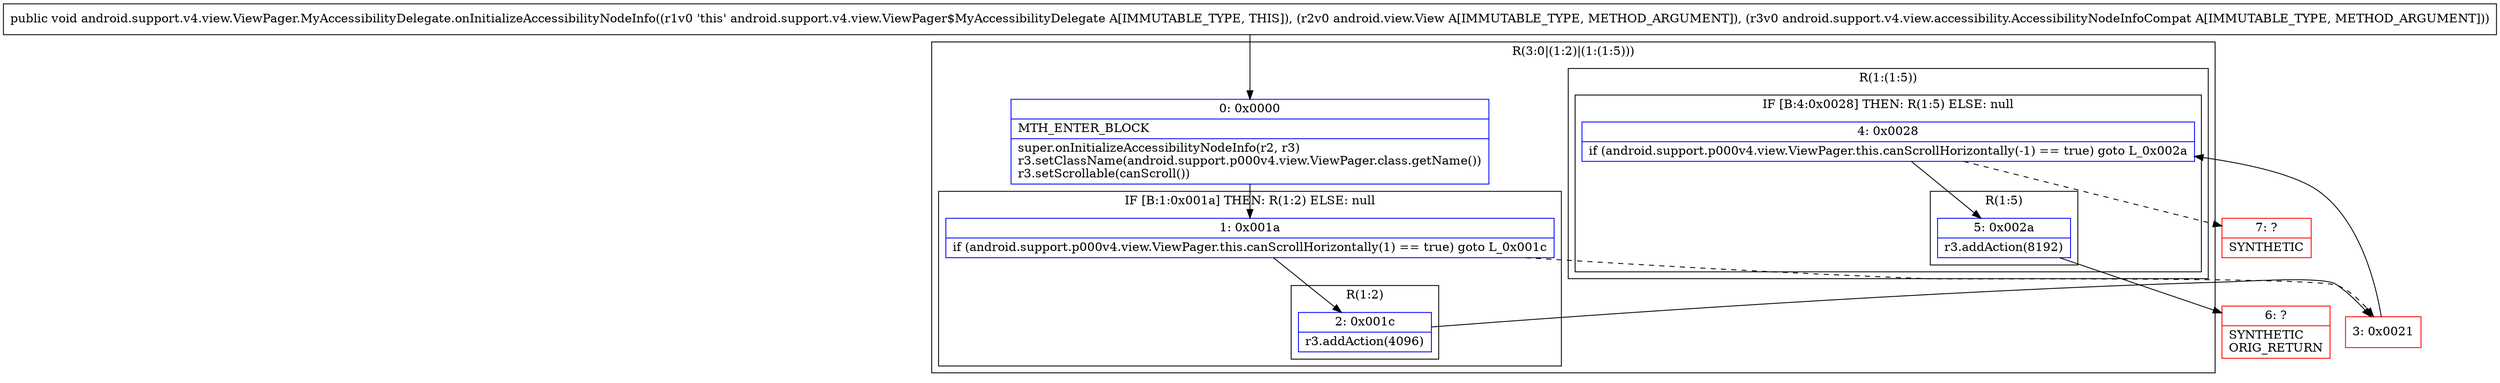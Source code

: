 digraph "CFG forandroid.support.v4.view.ViewPager.MyAccessibilityDelegate.onInitializeAccessibilityNodeInfo(Landroid\/view\/View;Landroid\/support\/v4\/view\/accessibility\/AccessibilityNodeInfoCompat;)V" {
subgraph cluster_Region_1036228032 {
label = "R(3:0|(1:2)|(1:(1:5)))";
node [shape=record,color=blue];
Node_0 [shape=record,label="{0\:\ 0x0000|MTH_ENTER_BLOCK\l|super.onInitializeAccessibilityNodeInfo(r2, r3)\lr3.setClassName(android.support.p000v4.view.ViewPager.class.getName())\lr3.setScrollable(canScroll())\l}"];
subgraph cluster_IfRegion_1157793899 {
label = "IF [B:1:0x001a] THEN: R(1:2) ELSE: null";
node [shape=record,color=blue];
Node_1 [shape=record,label="{1\:\ 0x001a|if (android.support.p000v4.view.ViewPager.this.canScrollHorizontally(1) == true) goto L_0x001c\l}"];
subgraph cluster_Region_207027417 {
label = "R(1:2)";
node [shape=record,color=blue];
Node_2 [shape=record,label="{2\:\ 0x001c|r3.addAction(4096)\l}"];
}
}
subgraph cluster_Region_1093964694 {
label = "R(1:(1:5))";
node [shape=record,color=blue];
subgraph cluster_IfRegion_1626891237 {
label = "IF [B:4:0x0028] THEN: R(1:5) ELSE: null";
node [shape=record,color=blue];
Node_4 [shape=record,label="{4\:\ 0x0028|if (android.support.p000v4.view.ViewPager.this.canScrollHorizontally(\-1) == true) goto L_0x002a\l}"];
subgraph cluster_Region_828960321 {
label = "R(1:5)";
node [shape=record,color=blue];
Node_5 [shape=record,label="{5\:\ 0x002a|r3.addAction(8192)\l}"];
}
}
}
}
Node_3 [shape=record,color=red,label="{3\:\ 0x0021}"];
Node_6 [shape=record,color=red,label="{6\:\ ?|SYNTHETIC\lORIG_RETURN\l}"];
Node_7 [shape=record,color=red,label="{7\:\ ?|SYNTHETIC\l}"];
MethodNode[shape=record,label="{public void android.support.v4.view.ViewPager.MyAccessibilityDelegate.onInitializeAccessibilityNodeInfo((r1v0 'this' android.support.v4.view.ViewPager$MyAccessibilityDelegate A[IMMUTABLE_TYPE, THIS]), (r2v0 android.view.View A[IMMUTABLE_TYPE, METHOD_ARGUMENT]), (r3v0 android.support.v4.view.accessibility.AccessibilityNodeInfoCompat A[IMMUTABLE_TYPE, METHOD_ARGUMENT])) }"];
MethodNode -> Node_0;
Node_0 -> Node_1;
Node_1 -> Node_2;
Node_1 -> Node_3[style=dashed];
Node_2 -> Node_3;
Node_4 -> Node_5;
Node_4 -> Node_7[style=dashed];
Node_5 -> Node_6;
Node_3 -> Node_4;
}

